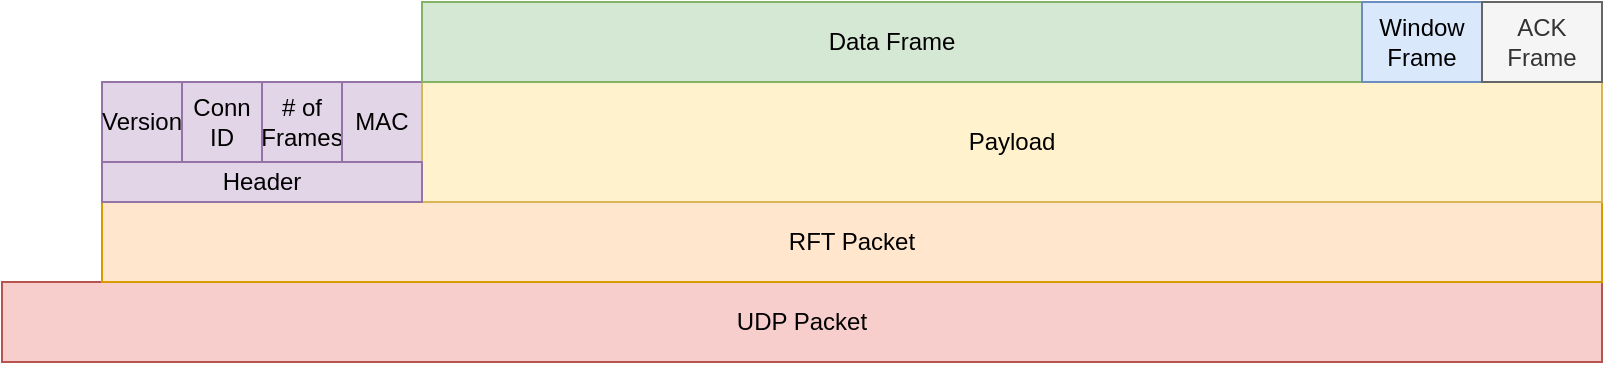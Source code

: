 <mxfile version="24.3.1" type="github">
  <diagram name="Page-1" id="4yG-GDEzLWlXpBZ6M8Au">
    <mxGraphModel dx="1026" dy="653" grid="1" gridSize="10" guides="1" tooltips="1" connect="1" arrows="1" fold="1" page="1" pageScale="1" pageWidth="850" pageHeight="1100" math="0" shadow="0">
      <root>
        <mxCell id="0" />
        <mxCell id="1" parent="0" />
        <mxCell id="WFqHVdjfjFdFmk0O2PWR-1" value="UDP Packet" style="rounded=0;whiteSpace=wrap;html=1;fillColor=#f8cecc;strokeColor=#b85450;" vertex="1" parent="1">
          <mxGeometry x="30" y="360" width="800" height="40" as="geometry" />
        </mxCell>
        <mxCell id="WFqHVdjfjFdFmk0O2PWR-3" value="RFT Packet" style="rounded=0;whiteSpace=wrap;html=1;fillColor=#ffe6cc;strokeColor=#d79b00;" vertex="1" parent="1">
          <mxGeometry x="80" y="320" width="750" height="40" as="geometry" />
        </mxCell>
        <mxCell id="WFqHVdjfjFdFmk0O2PWR-4" value="Version" style="rounded=0;whiteSpace=wrap;html=1;fillColor=#e1d5e7;strokeColor=#9673a6;" vertex="1" parent="1">
          <mxGeometry x="80" y="260" width="40" height="40" as="geometry" />
        </mxCell>
        <mxCell id="WFqHVdjfjFdFmk0O2PWR-5" value="Conn&lt;div&gt;ID&lt;/div&gt;" style="rounded=0;whiteSpace=wrap;html=1;fillColor=#e1d5e7;strokeColor=#9673a6;" vertex="1" parent="1">
          <mxGeometry x="120" y="260" width="40" height="40" as="geometry" />
        </mxCell>
        <mxCell id="WFqHVdjfjFdFmk0O2PWR-6" value="&lt;div&gt;&lt;span style=&quot;background-color: initial;&quot;&gt;#&amp;nbsp;&lt;/span&gt;&lt;span style=&quot;color: rgba(0, 0, 0, 0); font-family: monospace; font-size: 0px; text-align: start; text-wrap: nowrap; background-color: initial;&quot;&gt;%3CmxGraphModel%3E%3Croot%3E%3CmxCell%20id%3D%220%22%2F%3E%3CmxCell%20id%3D%221%22%20parent%3D%220%22%2F%3E%3CmxCell%20id%3D%222%22%20value%3D%22Conn%26lt%3Bdiv%26gt%3BID%26lt%3B%2Fdiv%26gt%3B%22%20style%3D%22rounded%3D0%3BwhiteSpace%3Dwrap%3Bhtml%3D1%3B%22%20vertex%3D%221%22%20parent%3D%221%22%3E%3CmxGeometry%20x%3D%22120%22%20y%3D%22280%22%20width%3D%2240%22%20height%3D%2240%22%20as%3D%22geometry%22%2F%3E%3C%2FmxCell%3E%3C%2Froot%3E%3C%2FmxGraphModel%3E&lt;/span&gt;&lt;span style=&quot;background-color: initial;&quot;&gt;of&lt;/span&gt;&lt;/div&gt;&lt;div&gt;&lt;span style=&quot;background-color: initial;&quot;&gt;Frames&lt;/span&gt;&lt;br&gt;&lt;/div&gt;" style="rounded=0;whiteSpace=wrap;html=1;fillColor=#e1d5e7;strokeColor=#9673a6;" vertex="1" parent="1">
          <mxGeometry x="160" y="260" width="40" height="40" as="geometry" />
        </mxCell>
        <mxCell id="WFqHVdjfjFdFmk0O2PWR-7" value="&lt;div&gt;&lt;span style=&quot;background-color: initial;&quot;&gt;MAC&lt;/span&gt;&lt;br&gt;&lt;/div&gt;" style="rounded=0;whiteSpace=wrap;html=1;fillColor=#e1d5e7;strokeColor=#9673a6;" vertex="1" parent="1">
          <mxGeometry x="200" y="260" width="40" height="40" as="geometry" />
        </mxCell>
        <mxCell id="WFqHVdjfjFdFmk0O2PWR-8" value="Payload" style="rounded=0;whiteSpace=wrap;html=1;fillColor=#fff2cc;strokeColor=#d6b656;" vertex="1" parent="1">
          <mxGeometry x="240" y="260" width="590" height="60" as="geometry" />
        </mxCell>
        <mxCell id="WFqHVdjfjFdFmk0O2PWR-9" value="Header" style="rounded=0;whiteSpace=wrap;html=1;fillColor=#e1d5e7;strokeColor=#9673a6;" vertex="1" parent="1">
          <mxGeometry x="80" y="300" width="160" height="20" as="geometry" />
        </mxCell>
        <mxCell id="WFqHVdjfjFdFmk0O2PWR-10" value="Data Frame" style="rounded=0;whiteSpace=wrap;html=1;fillColor=#d5e8d4;strokeColor=#82b366;" vertex="1" parent="1">
          <mxGeometry x="240" y="220" width="470" height="40" as="geometry" />
        </mxCell>
        <mxCell id="WFqHVdjfjFdFmk0O2PWR-11" value="Window&lt;div&gt;Frame&lt;/div&gt;" style="rounded=0;whiteSpace=wrap;html=1;fillColor=#dae8fc;strokeColor=#6c8ebf;" vertex="1" parent="1">
          <mxGeometry x="710" y="220" width="60" height="40" as="geometry" />
        </mxCell>
        <mxCell id="WFqHVdjfjFdFmk0O2PWR-12" value="ACK&lt;div&gt;Frame&lt;/div&gt;" style="rounded=0;whiteSpace=wrap;html=1;fillColor=#f5f5f5;fontColor=#333333;strokeColor=#666666;" vertex="1" parent="1">
          <mxGeometry x="770" y="220" width="60" height="40" as="geometry" />
        </mxCell>
      </root>
    </mxGraphModel>
  </diagram>
</mxfile>
